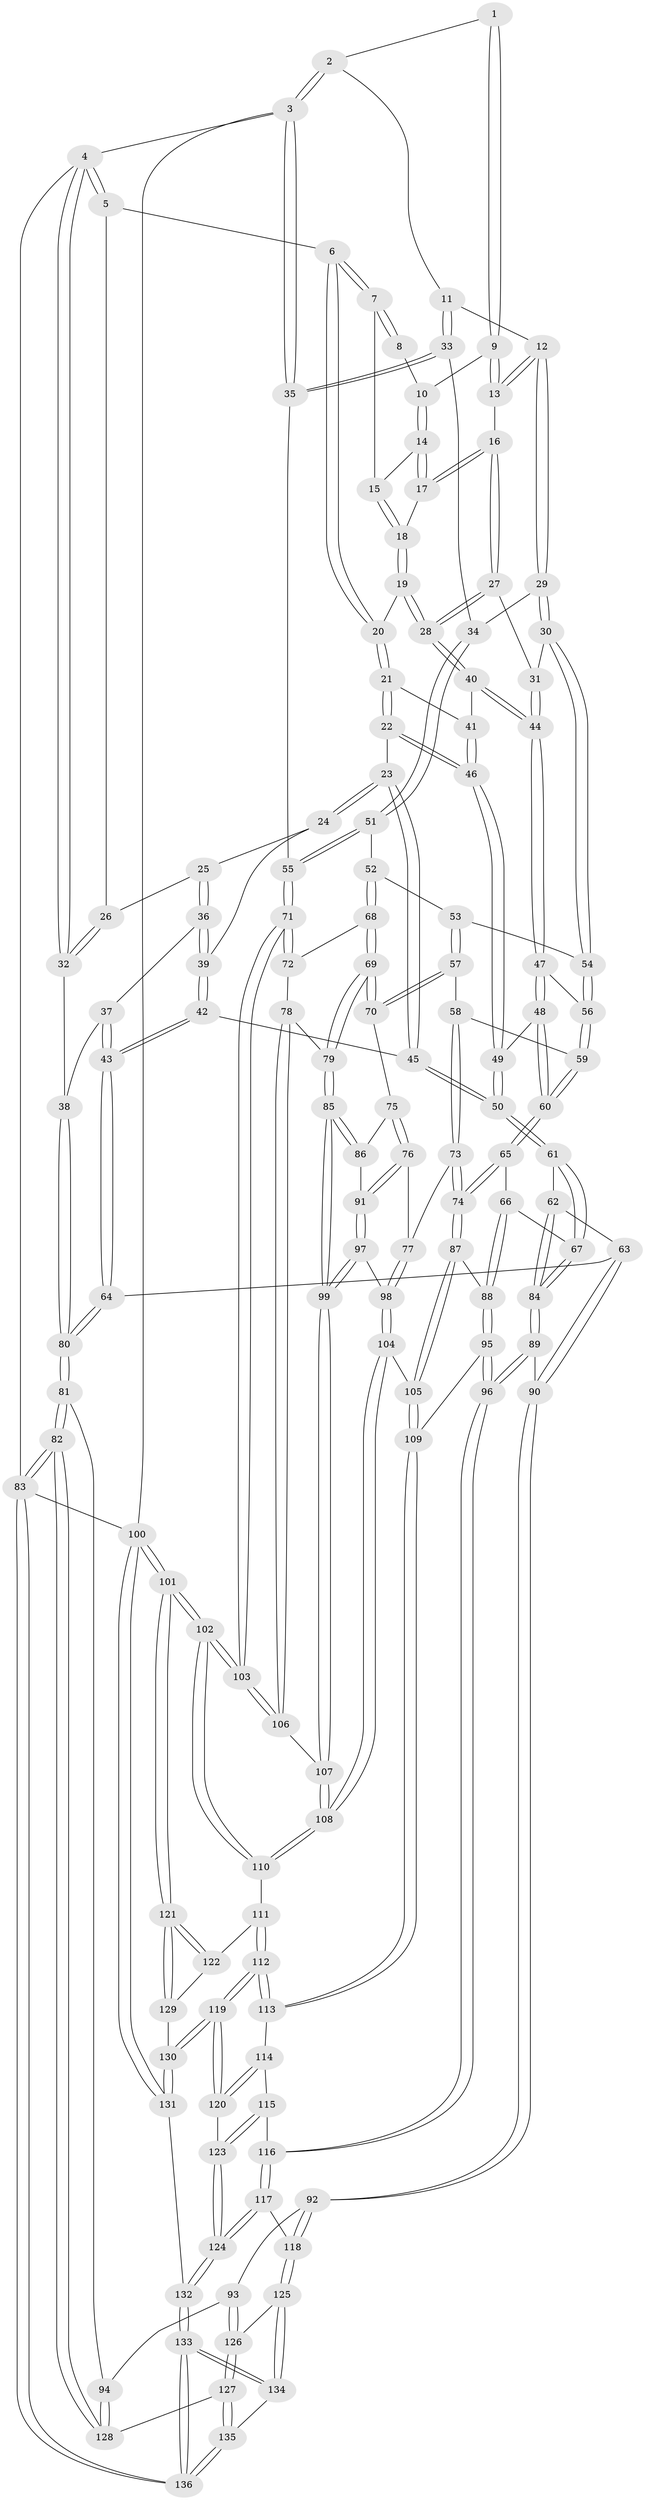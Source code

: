 // Generated by graph-tools (version 1.1) at 2025/03/03/09/25 03:03:29]
// undirected, 136 vertices, 337 edges
graph export_dot {
graph [start="1"]
  node [color=gray90,style=filled];
  1 [pos="+0.8207779949846913+0"];
  2 [pos="+0.8521981885150683+0"];
  3 [pos="+1+0"];
  4 [pos="+0+0"];
  5 [pos="+0.37809690568066995+0"];
  6 [pos="+0.3934639789034238+0"];
  7 [pos="+0.45275784437620814+0"];
  8 [pos="+0.561175035562503+0"];
  9 [pos="+0.7547932372466857+0"];
  10 [pos="+0.6875018550350492+0.02942111696198104"];
  11 [pos="+0.8859181092311152+0.09435844864526184"];
  12 [pos="+0.8202058297897564+0.10633895968451071"];
  13 [pos="+0.7648048310782527+0.07335541636926834"];
  14 [pos="+0.664210181343735+0.04995976677622557"];
  15 [pos="+0.60664754104235+0.02688161028173446"];
  16 [pos="+0.699813976780137+0.11024160940805329"];
  17 [pos="+0.6949767506687836+0.10649215479528534"];
  18 [pos="+0.6030743469062864+0.10636137523001396"];
  19 [pos="+0.5694822529001837+0.15595058791574057"];
  20 [pos="+0.4474835230184945+0.123109163613331"];
  21 [pos="+0.4372797952326376+0.14439020997457416"];
  22 [pos="+0.40362923263053235+0.18414539424079257"];
  23 [pos="+0.3532617512858133+0.2106770105987702"];
  24 [pos="+0.28624034833007694+0.1757768885542126"];
  25 [pos="+0.23576794309890112+0.12346967210301488"];
  26 [pos="+0.22283175745685158+0.07511678016256229"];
  27 [pos="+0.6948051412591848+0.18091365725448622"];
  28 [pos="+0.5983659153576444+0.19165729574729853"];
  29 [pos="+0.7717300142276701+0.22029656082803206"];
  30 [pos="+0.7581493679101716+0.23091671674577474"];
  31 [pos="+0.7041457397553336+0.18995173526515813"];
  32 [pos="+0+0.16159781102810736"];
  33 [pos="+0.8966974833090107+0.10156412170642279"];
  34 [pos="+0.9401804799979161+0.21011649095164672"];
  35 [pos="+1+0"];
  36 [pos="+0.18008860583145483+0.2094497595256563"];
  37 [pos="+0.17632266914586228+0.21123158443617082"];
  38 [pos="+0+0.18358476821376632"];
  39 [pos="+0.23029961538426424+0.2383305230492575"];
  40 [pos="+0.5897713574660202+0.2411788296207943"];
  41 [pos="+0.5147964554442254+0.2527097868379415"];
  42 [pos="+0.2639493449469166+0.3439037517964442"];
  43 [pos="+0.18970885725697018+0.42444857924422663"];
  44 [pos="+0.6121886752184357+0.31242132300716075"];
  45 [pos="+0.3168142581810448+0.31163357656652946"];
  46 [pos="+0.4780618951725507+0.34509661229335215"];
  47 [pos="+0.6162880680071053+0.33287114412615837"];
  48 [pos="+0.4899287433285693+0.36433653495019325"];
  49 [pos="+0.47935401916222475+0.3620303711178467"];
  50 [pos="+0.45410069897272537+0.37503214608033564"];
  51 [pos="+1+0.2896538483321248"];
  52 [pos="+0.9078260342879719+0.3593111002536126"];
  53 [pos="+0.8253068781364193+0.34402002530123"];
  54 [pos="+0.7571459463512944+0.28172968709729096"];
  55 [pos="+1+0.2984221509490539"];
  56 [pos="+0.64423869004252+0.3490865029152099"];
  57 [pos="+0.7546356435954085+0.43239317495573715"];
  58 [pos="+0.6689042565066234+0.4047799774874007"];
  59 [pos="+0.6445037327728295+0.350115374374476"];
  60 [pos="+0.5531602724184456+0.46948225810197447"];
  61 [pos="+0.4403102551163403+0.40429026869204704"];
  62 [pos="+0.3049979471547621+0.4712819105404924"];
  63 [pos="+0.2288243299274549+0.4521741028079479"];
  64 [pos="+0.18923720251233805+0.42513813466735095"];
  65 [pos="+0.5578396148520208+0.4884898155488809"];
  66 [pos="+0.47840105001789884+0.5263061053246545"];
  67 [pos="+0.45407572850276806+0.523738507069049"];
  68 [pos="+0.89805186201412+0.4216557850969954"];
  69 [pos="+0.7961595501848295+0.5019502169840594"];
  70 [pos="+0.775950368585362+0.49265614421459974"];
  71 [pos="+1+0.6255451217037116"];
  72 [pos="+0.9159997706021896+0.4682804812505415"];
  73 [pos="+0.631740199489076+0.5253330083853097"];
  74 [pos="+0.6311960181856987+0.5255946965024094"];
  75 [pos="+0.7302816410901044+0.5170893122846925"];
  76 [pos="+0.6638822631044898+0.532033743706563"];
  77 [pos="+0.6603149170705422+0.5314658114852685"];
  78 [pos="+0.89034230582473+0.5694847720492962"];
  79 [pos="+0.8361839051406907+0.5748279352105202"];
  80 [pos="+0+0.4831700971651596"];
  81 [pos="+0+0.5560062124333592"];
  82 [pos="+0+1"];
  83 [pos="+0+1"];
  84 [pos="+0.40405377361963085+0.560071483848473"];
  85 [pos="+0.8108883117750266+0.6132049585290145"];
  86 [pos="+0.7471532070527405+0.5771120710141543"];
  87 [pos="+0.5989008568990016+0.6078125723080922"];
  88 [pos="+0.513914066359499+0.5744781658462209"];
  89 [pos="+0.38226409571350434+0.6789701064684905"];
  90 [pos="+0.29821176888368944+0.6602098628207363"];
  91 [pos="+0.7103450202091633+0.5872346347446159"];
  92 [pos="+0.13764560717266003+0.7092465666998078"];
  93 [pos="+0.0778561464041289+0.6860282457816499"];
  94 [pos="+0+0.6259973484539669"];
  95 [pos="+0.46641412651729036+0.6740055883247369"];
  96 [pos="+0.3867460483121875+0.6847352825088427"];
  97 [pos="+0.7148180783378005+0.609457107619498"];
  98 [pos="+0.689735600843005+0.6238319871067401"];
  99 [pos="+0.7923461006693175+0.6677440233409643"];
  100 [pos="+1+1"];
  101 [pos="+1+1"];
  102 [pos="+1+0.8347302464631319"];
  103 [pos="+1+0.7102310564754061"];
  104 [pos="+0.6546432829822975+0.6550371089608225"];
  105 [pos="+0.5998535410563275+0.65640400616748"];
  106 [pos="+1+0.6443579330856369"];
  107 [pos="+0.7917202806190131+0.6842261986629944"];
  108 [pos="+0.7859648715849901+0.7019058940516628"];
  109 [pos="+0.5835541599176263+0.6851646549097258"];
  110 [pos="+0.786082436962898+0.7053883540085353"];
  111 [pos="+0.7753774422467722+0.7385667788435724"];
  112 [pos="+0.6156898200781641+0.7934040776536422"];
  113 [pos="+0.5940477844460292+0.7268285628315194"];
  114 [pos="+0.4587388901111105+0.7674534236344659"];
  115 [pos="+0.4198499445323707+0.7646209842021341"];
  116 [pos="+0.3880447246194908+0.7164795058562284"];
  117 [pos="+0.2775879003628068+0.850489154647466"];
  118 [pos="+0.2228464656185668+0.8421707945063163"];
  119 [pos="+0.615493723417703+0.7940515274847071"];
  120 [pos="+0.596561267497421+0.7947443582824523"];
  121 [pos="+0.9040883882866193+0.9262587185284455"];
  122 [pos="+0.7962691617990693+0.7896722693669731"];
  123 [pos="+0.4408896205664452+0.8306403082471264"];
  124 [pos="+0.4395653009561105+1"];
  125 [pos="+0.2114551046207535+0.8584011253325435"];
  126 [pos="+0.08788989301361755+0.8721858691581373"];
  127 [pos="+0.07772454402612661+0.9021613794428351"];
  128 [pos="+0.03634177734864008+0.8750466618111897"];
  129 [pos="+0.6907495376900992+0.8835008968823749"];
  130 [pos="+0.6213384107509192+0.8928828770975815"];
  131 [pos="+0.5184479988243088+1"];
  132 [pos="+0.4767455561665353+1"];
  133 [pos="+0.25418994086542174+1"];
  134 [pos="+0.1743496332289298+0.9373245045239875"];
  135 [pos="+0.07981619178299582+0.919886087187978"];
  136 [pos="+0+1"];
  1 -- 2;
  1 -- 9;
  1 -- 9;
  2 -- 3;
  2 -- 3;
  2 -- 11;
  3 -- 4;
  3 -- 35;
  3 -- 35;
  3 -- 100;
  4 -- 5;
  4 -- 5;
  4 -- 32;
  4 -- 32;
  4 -- 83;
  5 -- 6;
  5 -- 26;
  6 -- 7;
  6 -- 7;
  6 -- 20;
  6 -- 20;
  7 -- 8;
  7 -- 8;
  7 -- 15;
  8 -- 10;
  9 -- 10;
  9 -- 13;
  9 -- 13;
  10 -- 14;
  10 -- 14;
  11 -- 12;
  11 -- 33;
  11 -- 33;
  12 -- 13;
  12 -- 13;
  12 -- 29;
  12 -- 29;
  13 -- 16;
  14 -- 15;
  14 -- 17;
  14 -- 17;
  15 -- 18;
  15 -- 18;
  16 -- 17;
  16 -- 17;
  16 -- 27;
  16 -- 27;
  17 -- 18;
  18 -- 19;
  18 -- 19;
  19 -- 20;
  19 -- 28;
  19 -- 28;
  20 -- 21;
  20 -- 21;
  21 -- 22;
  21 -- 22;
  21 -- 41;
  22 -- 23;
  22 -- 46;
  22 -- 46;
  23 -- 24;
  23 -- 24;
  23 -- 45;
  23 -- 45;
  24 -- 25;
  24 -- 39;
  25 -- 26;
  25 -- 36;
  25 -- 36;
  26 -- 32;
  26 -- 32;
  27 -- 28;
  27 -- 28;
  27 -- 31;
  28 -- 40;
  28 -- 40;
  29 -- 30;
  29 -- 30;
  29 -- 34;
  30 -- 31;
  30 -- 54;
  30 -- 54;
  31 -- 44;
  31 -- 44;
  32 -- 38;
  33 -- 34;
  33 -- 35;
  33 -- 35;
  34 -- 51;
  34 -- 51;
  35 -- 55;
  36 -- 37;
  36 -- 39;
  36 -- 39;
  37 -- 38;
  37 -- 43;
  37 -- 43;
  38 -- 80;
  38 -- 80;
  39 -- 42;
  39 -- 42;
  40 -- 41;
  40 -- 44;
  40 -- 44;
  41 -- 46;
  41 -- 46;
  42 -- 43;
  42 -- 43;
  42 -- 45;
  43 -- 64;
  43 -- 64;
  44 -- 47;
  44 -- 47;
  45 -- 50;
  45 -- 50;
  46 -- 49;
  46 -- 49;
  47 -- 48;
  47 -- 48;
  47 -- 56;
  48 -- 49;
  48 -- 60;
  48 -- 60;
  49 -- 50;
  49 -- 50;
  50 -- 61;
  50 -- 61;
  51 -- 52;
  51 -- 55;
  51 -- 55;
  52 -- 53;
  52 -- 68;
  52 -- 68;
  53 -- 54;
  53 -- 57;
  53 -- 57;
  54 -- 56;
  54 -- 56;
  55 -- 71;
  55 -- 71;
  56 -- 59;
  56 -- 59;
  57 -- 58;
  57 -- 70;
  57 -- 70;
  58 -- 59;
  58 -- 73;
  58 -- 73;
  59 -- 60;
  59 -- 60;
  60 -- 65;
  60 -- 65;
  61 -- 62;
  61 -- 67;
  61 -- 67;
  62 -- 63;
  62 -- 84;
  62 -- 84;
  63 -- 64;
  63 -- 90;
  63 -- 90;
  64 -- 80;
  64 -- 80;
  65 -- 66;
  65 -- 74;
  65 -- 74;
  66 -- 67;
  66 -- 88;
  66 -- 88;
  67 -- 84;
  67 -- 84;
  68 -- 69;
  68 -- 69;
  68 -- 72;
  69 -- 70;
  69 -- 70;
  69 -- 79;
  69 -- 79;
  70 -- 75;
  71 -- 72;
  71 -- 72;
  71 -- 103;
  71 -- 103;
  72 -- 78;
  73 -- 74;
  73 -- 74;
  73 -- 77;
  74 -- 87;
  74 -- 87;
  75 -- 76;
  75 -- 76;
  75 -- 86;
  76 -- 77;
  76 -- 91;
  76 -- 91;
  77 -- 98;
  77 -- 98;
  78 -- 79;
  78 -- 106;
  78 -- 106;
  79 -- 85;
  79 -- 85;
  80 -- 81;
  80 -- 81;
  81 -- 82;
  81 -- 82;
  81 -- 94;
  82 -- 83;
  82 -- 83;
  82 -- 128;
  82 -- 128;
  83 -- 136;
  83 -- 136;
  83 -- 100;
  84 -- 89;
  84 -- 89;
  85 -- 86;
  85 -- 86;
  85 -- 99;
  85 -- 99;
  86 -- 91;
  87 -- 88;
  87 -- 105;
  87 -- 105;
  88 -- 95;
  88 -- 95;
  89 -- 90;
  89 -- 96;
  89 -- 96;
  90 -- 92;
  90 -- 92;
  91 -- 97;
  91 -- 97;
  92 -- 93;
  92 -- 118;
  92 -- 118;
  93 -- 94;
  93 -- 126;
  93 -- 126;
  94 -- 128;
  94 -- 128;
  95 -- 96;
  95 -- 96;
  95 -- 109;
  96 -- 116;
  96 -- 116;
  97 -- 98;
  97 -- 99;
  97 -- 99;
  98 -- 104;
  98 -- 104;
  99 -- 107;
  99 -- 107;
  100 -- 101;
  100 -- 101;
  100 -- 131;
  100 -- 131;
  101 -- 102;
  101 -- 102;
  101 -- 121;
  101 -- 121;
  102 -- 103;
  102 -- 103;
  102 -- 110;
  102 -- 110;
  103 -- 106;
  103 -- 106;
  104 -- 105;
  104 -- 108;
  104 -- 108;
  105 -- 109;
  105 -- 109;
  106 -- 107;
  107 -- 108;
  107 -- 108;
  108 -- 110;
  108 -- 110;
  109 -- 113;
  109 -- 113;
  110 -- 111;
  111 -- 112;
  111 -- 112;
  111 -- 122;
  112 -- 113;
  112 -- 113;
  112 -- 119;
  112 -- 119;
  113 -- 114;
  114 -- 115;
  114 -- 120;
  114 -- 120;
  115 -- 116;
  115 -- 123;
  115 -- 123;
  116 -- 117;
  116 -- 117;
  117 -- 118;
  117 -- 124;
  117 -- 124;
  118 -- 125;
  118 -- 125;
  119 -- 120;
  119 -- 120;
  119 -- 130;
  119 -- 130;
  120 -- 123;
  121 -- 122;
  121 -- 122;
  121 -- 129;
  121 -- 129;
  122 -- 129;
  123 -- 124;
  123 -- 124;
  124 -- 132;
  124 -- 132;
  125 -- 126;
  125 -- 134;
  125 -- 134;
  126 -- 127;
  126 -- 127;
  127 -- 128;
  127 -- 135;
  127 -- 135;
  129 -- 130;
  130 -- 131;
  130 -- 131;
  131 -- 132;
  132 -- 133;
  132 -- 133;
  133 -- 134;
  133 -- 134;
  133 -- 136;
  133 -- 136;
  134 -- 135;
  135 -- 136;
  135 -- 136;
}
